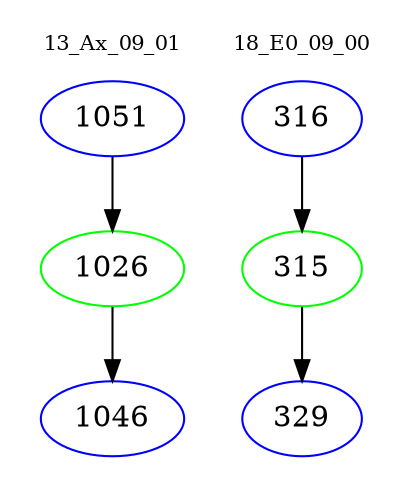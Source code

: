 digraph{
subgraph cluster_0 {
color = white
label = "13_Ax_09_01";
fontsize=10;
T0_1051 [label="1051", color="blue"]
T0_1051 -> T0_1026 [color="black"]
T0_1026 [label="1026", color="green"]
T0_1026 -> T0_1046 [color="black"]
T0_1046 [label="1046", color="blue"]
}
subgraph cluster_1 {
color = white
label = "18_E0_09_00";
fontsize=10;
T1_316 [label="316", color="blue"]
T1_316 -> T1_315 [color="black"]
T1_315 [label="315", color="green"]
T1_315 -> T1_329 [color="black"]
T1_329 [label="329", color="blue"]
}
}
